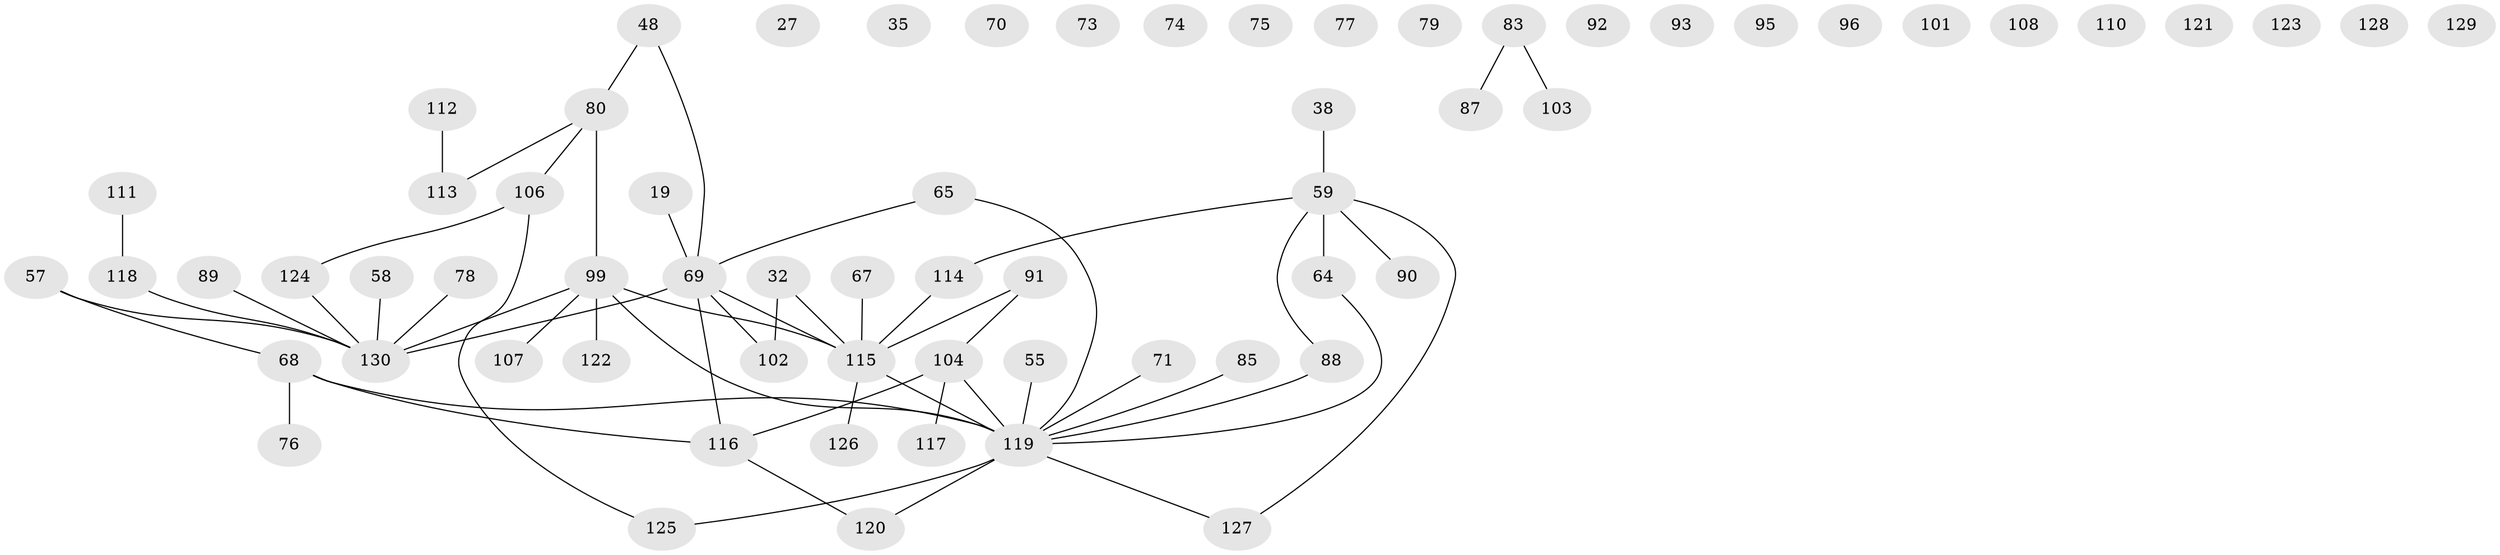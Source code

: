 // original degree distribution, {4: 0.06923076923076923, 3: 0.2076923076923077, 1: 0.3, 2: 0.23076923076923078, 6: 0.007692307692307693, 0: 0.12307692307692308, 7: 0.023076923076923078, 5: 0.038461538461538464}
// Generated by graph-tools (version 1.1) at 2025/42/03/04/25 21:42:28]
// undirected, 65 vertices, 59 edges
graph export_dot {
graph [start="1"]
  node [color=gray90,style=filled];
  19;
  27;
  32 [super="+13"];
  35;
  38;
  48 [super="+6"];
  55;
  57;
  58;
  59 [super="+1"];
  64 [super="+62"];
  65 [super="+61"];
  67;
  68 [super="+4"];
  69 [super="+47"];
  70;
  71;
  73;
  74;
  75;
  76 [super="+12"];
  77;
  78;
  79;
  80;
  83;
  85;
  87;
  88;
  89;
  90;
  91;
  92;
  93;
  95;
  96 [super="+34"];
  99 [super="+45+84"];
  101;
  102 [super="+3"];
  103;
  104 [super="+94+29+11+56+41"];
  106 [super="+33+97"];
  107 [super="+37"];
  108;
  110 [super="+5"];
  111 [super="+50"];
  112;
  113 [super="+105"];
  114 [super="+23"];
  115 [super="+43+28+44+86"];
  116 [super="+21+53+54+18"];
  117;
  118 [super="+2+30"];
  119 [super="+14+52+109"];
  120 [super="+98"];
  121;
  122;
  123 [super="+63"];
  124 [super="+39"];
  125 [super="+15"];
  126;
  127 [super="+42"];
  128;
  129;
  130 [super="+17+100"];
  19 -- 69;
  32 -- 102 [weight=2];
  32 -- 115;
  38 -- 59;
  48 -- 80;
  48 -- 69;
  55 -- 119;
  57 -- 68;
  57 -- 130;
  58 -- 130;
  59 -- 64 [weight=2];
  59 -- 90;
  59 -- 88;
  59 -- 114;
  59 -- 127;
  64 -- 119;
  65 -- 69;
  65 -- 119;
  67 -- 115;
  68 -- 76;
  68 -- 119 [weight=2];
  68 -- 116;
  69 -- 102 [weight=2];
  69 -- 130 [weight=2];
  69 -- 115 [weight=2];
  69 -- 116;
  71 -- 119;
  78 -- 130;
  80 -- 99 [weight=2];
  80 -- 113;
  80 -- 106;
  83 -- 87;
  83 -- 103;
  85 -- 119;
  88 -- 119;
  89 -- 130;
  91 -- 115;
  91 -- 104;
  99 -- 130 [weight=2];
  99 -- 107;
  99 -- 115;
  99 -- 119 [weight=3];
  99 -- 122;
  104 -- 116;
  104 -- 117;
  104 -- 119;
  106 -- 124;
  106 -- 125;
  111 -- 118;
  112 -- 113;
  114 -- 115;
  115 -- 126;
  115 -- 119;
  116 -- 120;
  118 -- 130;
  119 -- 127;
  119 -- 120;
  119 -- 125;
  124 -- 130;
}
